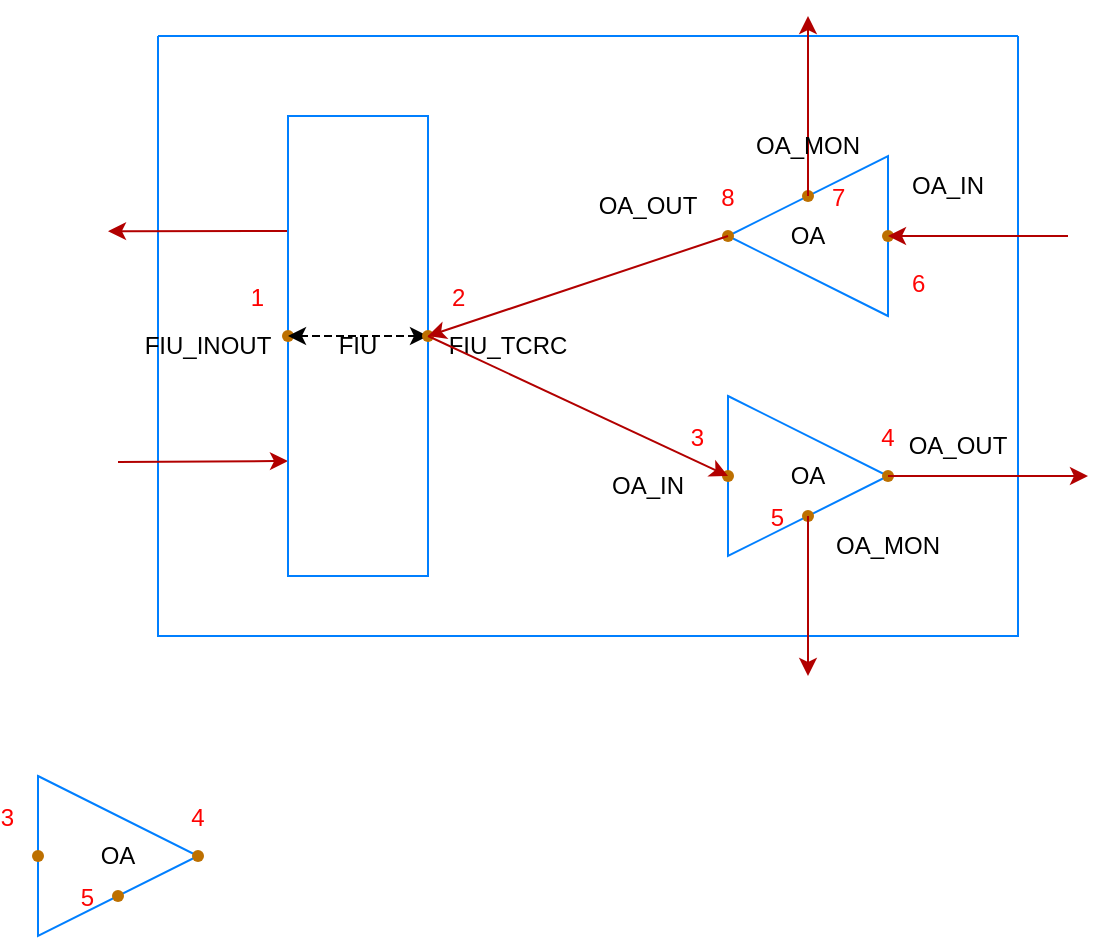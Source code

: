 <mxfile version="21.6.2" type="github" pages="3">
  <diagram id="tPAMDPHMP0_nhwsZ0Bss" name="第 4 页">
    <mxGraphModel dx="1434" dy="764" grid="1" gridSize="10" guides="1" tooltips="1" connect="1" arrows="1" fold="1" page="1" pageScale="1" pageWidth="827" pageHeight="1169" math="0" shadow="0">
      <root>
        <mxCell id="0" />
        <mxCell id="1" parent="0" />
        <mxCell id="p5XpGiOpZhLWzBTAv6Ev-1" value="" style="swimlane;strokeColor=#007FFF;startSize=0;fillColor=none;connectable=0;collapsible=0;allowArrows=0;dropTarget=1;points=[];movable=1;" parent="1" vertex="1">
          <mxGeometry x="180" y="340" width="430" height="300" as="geometry" />
        </mxCell>
        <mxCell id="cq82lBoI4w4hHCd2KjWz-14" style="edgeStyle=none;html=1;exitX=0;exitY=0.25;exitDx=0;exitDy=0;exitPerimeter=0;strokeColor=#B20000;fillColor=#e51400;" parent="p5XpGiOpZhLWzBTAv6Ev-1" source="cq82lBoI4w4hHCd2KjWz-1" edge="1">
          <mxGeometry relative="1" as="geometry">
            <mxPoint x="-25" y="97.571" as="targetPoint" />
          </mxGeometry>
        </mxCell>
        <mxCell id="cq82lBoI4w4hHCd2KjWz-15" style="edgeStyle=none;html=1;strokeColor=#B20000;entryX=0;entryY=0.75;entryDx=0;entryDy=0;entryPerimeter=0;fillColor=#e51400;" parent="p5XpGiOpZhLWzBTAv6Ev-1" target="cq82lBoI4w4hHCd2KjWz-1" edge="1">
          <mxGeometry relative="1" as="geometry">
            <mxPoint x="-20" y="213" as="sourcePoint" />
          </mxGeometry>
        </mxCell>
        <mxCell id="cq82lBoI4w4hHCd2KjWz-1" value="FIU" style="rounded=0;whiteSpace=wrap;html=1;comic=0;strokeColor=#007FFF;startSize=0;fillColor=none;points=[[0,0.25,0,0,0],[0,0.75,0,0,0],[1,0.25,0,0,0],[1,0.75,0,0,0]];container=1;dropTarget=1;collapsible=0;recursiveResize=0;expand=0;movable=1;" parent="p5XpGiOpZhLWzBTAv6Ev-1" vertex="1">
          <mxGeometry x="65" y="40" width="70" height="230" as="geometry" />
        </mxCell>
        <mxCell id="cq82lBoI4w4hHCd2KjWz-9" style="edgeStyle=none;html=1;entryX=0.741;entryY=0.513;entryDx=0;entryDy=0;entryPerimeter=0;dashed=1;" parent="cq82lBoI4w4hHCd2KjWz-1" source="cq82lBoI4w4hHCd2KjWz-2" target="cq82lBoI4w4hHCd2KjWz-4" edge="1">
          <mxGeometry relative="1" as="geometry" />
        </mxCell>
        <object label="1" FIBER_INFO="1111" id="cq82lBoI4w4hHCd2KjWz-2">
          <mxCell style="shape=waypoint;sketch=0;fillStyle=solid;size=6;pointerEvents=1;points=[];fillColor=#f0a30a;resizable=0;rotatable=0;perimeter=centerPerimeter;snapToPoint=1;comic=0;jiggle=1;strokeColor=#BD7000;startSize=0;fontColor=#ff0000;labelPosition=left;verticalLabelPosition=top;align=right;verticalAlign=bottom;" parent="cq82lBoI4w4hHCd2KjWz-1" vertex="1">
            <mxGeometry x="-10" y="100" width="20" height="20" as="geometry" />
          </mxCell>
        </object>
        <mxCell id="cq82lBoI4w4hHCd2KjWz-13" style="edgeStyle=none;html=1;entryX=0.63;entryY=0.536;entryDx=0;entryDy=0;entryPerimeter=0;dashed=1;strokeColor=default;" parent="cq82lBoI4w4hHCd2KjWz-1" source="cq82lBoI4w4hHCd2KjWz-4" target="cq82lBoI4w4hHCd2KjWz-2" edge="1">
          <mxGeometry relative="1" as="geometry" />
        </mxCell>
        <object label="2" PORT_INFO="111" id="cq82lBoI4w4hHCd2KjWz-4">
          <mxCell style="shape=waypoint;sketch=0;fillStyle=solid;size=6;pointerEvents=1;points=[];fillColor=#f0a30a;resizable=0;rotatable=0;perimeter=centerPerimeter;snapToPoint=1;comic=0;jiggle=1;strokeColor=#BD7000;startSize=0;movable=0;fontColor=#f60404;labelPosition=right;verticalLabelPosition=top;align=left;verticalAlign=bottom;" parent="cq82lBoI4w4hHCd2KjWz-1" vertex="1">
            <mxGeometry x="60.0" y="100" width="20" height="20" as="geometry" />
          </mxCell>
        </object>
        <mxCell id="cq82lBoI4w4hHCd2KjWz-19" value="FIU_INOUT" style="text;html=1;strokeColor=none;fillColor=none;align=center;verticalAlign=middle;whiteSpace=wrap;rounded=0;comic=0;jiggle=1;pointerEvents=1;startSize=0;" parent="p5XpGiOpZhLWzBTAv6Ev-1" vertex="1">
          <mxGeometry x="-5" y="140" width="60" height="30" as="geometry" />
        </mxCell>
        <mxCell id="cq82lBoI4w4hHCd2KjWz-20" value="FIU_TCRC" style="text;html=1;strokeColor=none;fillColor=none;align=center;verticalAlign=middle;whiteSpace=wrap;rounded=0;comic=0;jiggle=1;pointerEvents=1;startSize=0;" parent="p5XpGiOpZhLWzBTAv6Ev-1" vertex="1">
          <mxGeometry x="145" y="140" width="60" height="30" as="geometry" />
        </mxCell>
        <mxCell id="21-VQ66eQLeyAiBYKl7w-1" value="OA" style="triangle;whiteSpace=wrap;html=1;strokeColor=#007FFF;startSize=0;fillColor=none;movable=1;container=1;points=[[0,0.5,0,0,0],[0.5,0.25,0,0,0],[1,0.5,0,0,0]];dropTarget=1;collapsible=0;recursiveResize=0;expand=0;" parent="p5XpGiOpZhLWzBTAv6Ev-1" vertex="1">
          <mxGeometry x="285" y="180" width="80" height="80" as="geometry" />
        </mxCell>
        <object label="3" INPOWER="1111" id="21-VQ66eQLeyAiBYKl7w-2">
          <mxCell style="shape=waypoint;sketch=0;fillStyle=solid;size=6;pointerEvents=1;points=[];fillColor=#f0a30a;resizable=0;rotatable=0;perimeter=centerPerimeter;snapToPoint=1;comic=0;jiggle=1;strokeColor=#BD7000;startSize=0;fontColor=#ff0000;labelPosition=left;verticalLabelPosition=top;align=right;verticalAlign=bottom;" parent="21-VQ66eQLeyAiBYKl7w-1" vertex="1">
            <mxGeometry x="-10.0" y="30" width="20" height="20" as="geometry" />
          </mxCell>
        </object>
        <object label="4" OUTPOWER="111" id="21-VQ66eQLeyAiBYKl7w-13">
          <mxCell style="shape=waypoint;sketch=0;fillStyle=solid;size=6;pointerEvents=1;points=[];fillColor=#f0a30a;resizable=0;rotatable=0;perimeter=centerPerimeter;snapToPoint=1;comic=0;jiggle=1;strokeColor=#BD7000;startSize=0;rotation=0;overflow=visible;labelPadding=0;fontColor=#fe0101;labelPosition=center;verticalLabelPosition=top;align=center;verticalAlign=bottom;" parent="21-VQ66eQLeyAiBYKl7w-1" vertex="1">
            <mxGeometry x="70" y="30" width="20" height="20" as="geometry" />
          </mxCell>
        </object>
        <mxCell id="21-VQ66eQLeyAiBYKl7w-16" value="5" style="shape=waypoint;sketch=0;fillStyle=solid;size=6;pointerEvents=1;points=[];fillColor=#f0a30a;resizable=0;rotatable=0;perimeter=centerPerimeter;snapToPoint=1;comic=0;jiggle=1;strokeColor=#BD7000;startSize=0;labelPosition=left;verticalLabelPosition=middle;align=right;verticalAlign=middle;fontColor=#fc0303;" parent="21-VQ66eQLeyAiBYKl7w-1" vertex="1">
          <mxGeometry x="30.0" y="50" width="20" height="20" as="geometry" />
        </mxCell>
        <mxCell id="cq82lBoI4w4hHCd2KjWz-17" style="edgeStyle=none;html=1;exitX=0.719;exitY=0.581;exitDx=0;exitDy=0;exitPerimeter=0;strokeColor=#B20000;entryX=0.327;entryY=0.487;entryDx=0;entryDy=0;entryPerimeter=0;fillColor=#e51400;" parent="p5XpGiOpZhLWzBTAv6Ev-1" source="cq82lBoI4w4hHCd2KjWz-4" target="21-VQ66eQLeyAiBYKl7w-2" edge="1">
          <mxGeometry relative="1" as="geometry">
            <mxPoint x="235" y="212.429" as="targetPoint" />
          </mxGeometry>
        </mxCell>
        <mxCell id="21-VQ66eQLeyAiBYKl7w-6" value="OA" style="triangle;whiteSpace=wrap;html=1;strokeColor=#007FFF;startSize=0;fillColor=none;movable=1;container=1;points=[[0,0.5,0,0,0],[0.5,0.25,0,0,0],[1,0.5,0,0,0]];dropTarget=1;collapsible=0;recursiveResize=0;expand=0;rotation=0;direction=west;" parent="p5XpGiOpZhLWzBTAv6Ev-1" vertex="1">
          <mxGeometry x="285" y="60" width="80" height="80" as="geometry" />
        </mxCell>
        <object label="8" OUTPOWER="111" id="21-VQ66eQLeyAiBYKl7w-7">
          <mxCell style="shape=waypoint;sketch=0;fillStyle=solid;size=6;pointerEvents=1;points=[];resizable=0;rotatable=0;perimeter=centerPerimeter;snapToPoint=1;comic=0;jiggle=1;startSize=0;rotation=0;labelPosition=center;verticalLabelPosition=top;align=center;verticalAlign=bottom;fillColor=#f0a30a;strokeColor=#BD7000;fontColor=#fc0303;" parent="21-VQ66eQLeyAiBYKl7w-6" vertex="1">
            <mxGeometry x="-10" y="30" width="20" height="20" as="geometry" />
          </mxCell>
        </object>
        <object label="6" INPOWER="111" id="21-VQ66eQLeyAiBYKl7w-8">
          <mxCell style="shape=waypoint;sketch=0;fillStyle=solid;size=6;pointerEvents=1;points=[];fillColor=#f0a30a;resizable=0;rotatable=0;perimeter=centerPerimeter;snapToPoint=1;comic=0;jiggle=1;strokeColor=#BD7000;startSize=0;rotation=0;fontColor=#ff0505;labelPosition=right;verticalLabelPosition=bottom;align=left;verticalAlign=top;" parent="21-VQ66eQLeyAiBYKl7w-6" vertex="1">
            <mxGeometry x="70" y="30" width="20" height="20" as="geometry" />
          </mxCell>
        </object>
        <mxCell id="21-VQ66eQLeyAiBYKl7w-15" value="7" style="shape=waypoint;sketch=0;fillStyle=solid;size=6;pointerEvents=1;points=[];fillColor=#f0a30a;resizable=0;rotatable=0;perimeter=centerPerimeter;snapToPoint=1;comic=0;jiggle=1;strokeColor=#BD7000;startSize=0;fontColor=#ff0505;labelPosition=right;verticalLabelPosition=middle;align=left;verticalAlign=middle;" parent="21-VQ66eQLeyAiBYKl7w-6" vertex="1">
          <mxGeometry x="30.0" y="10" width="20" height="20" as="geometry" />
        </mxCell>
        <mxCell id="cq82lBoI4w4hHCd2KjWz-18" style="edgeStyle=none;html=1;exitX=0.647;exitY=0.59;exitDx=0;exitDy=0;exitPerimeter=0;strokeColor=#B20000;entryX=0.627;entryY=0.376;entryDx=0;entryDy=0;entryPerimeter=0;fillColor=#e51400;" parent="p5XpGiOpZhLWzBTAv6Ev-1" source="21-VQ66eQLeyAiBYKl7w-7" target="cq82lBoI4w4hHCd2KjWz-4" edge="1">
          <mxGeometry relative="1" as="geometry">
            <mxPoint x="235" y="97.571" as="sourcePoint" />
          </mxGeometry>
        </mxCell>
        <mxCell id="21-VQ66eQLeyAiBYKl7w-17" style="edgeStyle=none;html=1;strokeColor=#B20000;fillColor=#e51400;" parent="p5XpGiOpZhLWzBTAv6Ev-1" source="21-VQ66eQLeyAiBYKl7w-16" edge="1">
          <mxGeometry relative="1" as="geometry">
            <mxPoint x="325" y="320" as="targetPoint" />
          </mxGeometry>
        </mxCell>
        <mxCell id="21-VQ66eQLeyAiBYKl7w-18" style="edgeStyle=none;html=1;strokeColor=#B20000;fillColor=#e51400;" parent="p5XpGiOpZhLWzBTAv6Ev-1" source="21-VQ66eQLeyAiBYKl7w-15" edge="1">
          <mxGeometry relative="1" as="geometry">
            <mxPoint x="325" y="-10" as="targetPoint" />
          </mxGeometry>
        </mxCell>
        <mxCell id="21-VQ66eQLeyAiBYKl7w-19" value="OA_IN" style="text;html=1;strokeColor=none;fillColor=none;align=center;verticalAlign=middle;whiteSpace=wrap;rounded=0;comic=0;jiggle=1;pointerEvents=1;startSize=0;" parent="p5XpGiOpZhLWzBTAv6Ev-1" vertex="1">
          <mxGeometry x="215" y="210" width="60" height="30" as="geometry" />
        </mxCell>
        <mxCell id="21-VQ66eQLeyAiBYKl7w-20" value="OA_OUT" style="text;html=1;strokeColor=none;fillColor=none;align=center;verticalAlign=middle;whiteSpace=wrap;rounded=0;comic=0;jiggle=1;pointerEvents=1;startSize=0;" parent="p5XpGiOpZhLWzBTAv6Ev-1" vertex="1">
          <mxGeometry x="370" y="190" width="60" height="30" as="geometry" />
        </mxCell>
        <mxCell id="21-VQ66eQLeyAiBYKl7w-21" style="edgeStyle=none;html=1;strokeColor=#B20000;fillColor=#e51400;" parent="p5XpGiOpZhLWzBTAv6Ev-1" source="21-VQ66eQLeyAiBYKl7w-13" edge="1">
          <mxGeometry relative="1" as="geometry">
            <mxPoint x="465" y="220" as="targetPoint" />
          </mxGeometry>
        </mxCell>
        <mxCell id="21-VQ66eQLeyAiBYKl7w-22" value="OA_MON" style="text;html=1;strokeColor=none;fillColor=none;align=center;verticalAlign=middle;whiteSpace=wrap;rounded=0;comic=0;jiggle=1;pointerEvents=1;startSize=0;" parent="p5XpGiOpZhLWzBTAv6Ev-1" vertex="1">
          <mxGeometry x="335" y="240" width="60" height="30" as="geometry" />
        </mxCell>
        <mxCell id="21-VQ66eQLeyAiBYKl7w-23" style="edgeStyle=none;html=1;strokeColor=#B20000;fillColor=#e51400;" parent="p5XpGiOpZhLWzBTAv6Ev-1" target="21-VQ66eQLeyAiBYKl7w-8" edge="1">
          <mxGeometry relative="1" as="geometry">
            <mxPoint x="455" y="100" as="sourcePoint" />
          </mxGeometry>
        </mxCell>
        <mxCell id="21-VQ66eQLeyAiBYKl7w-24" value="OA_IN" style="text;html=1;strokeColor=none;fillColor=none;align=center;verticalAlign=middle;whiteSpace=wrap;rounded=0;comic=0;jiggle=1;pointerEvents=1;startSize=0;" parent="p5XpGiOpZhLWzBTAv6Ev-1" vertex="1">
          <mxGeometry x="365" y="60" width="60" height="30" as="geometry" />
        </mxCell>
        <mxCell id="21-VQ66eQLeyAiBYKl7w-25" value="OA_MON" style="text;html=1;strokeColor=none;fillColor=none;align=center;verticalAlign=middle;whiteSpace=wrap;rounded=0;comic=0;jiggle=1;pointerEvents=1;startSize=0;" parent="p5XpGiOpZhLWzBTAv6Ev-1" vertex="1">
          <mxGeometry x="295" y="40" width="60" height="30" as="geometry" />
        </mxCell>
        <mxCell id="21-VQ66eQLeyAiBYKl7w-26" value="OA_OUT" style="text;html=1;strokeColor=none;fillColor=none;align=center;verticalAlign=middle;whiteSpace=wrap;rounded=0;comic=0;jiggle=1;pointerEvents=1;startSize=0;" parent="p5XpGiOpZhLWzBTAv6Ev-1" vertex="1">
          <mxGeometry x="215" y="70" width="60" height="30" as="geometry" />
        </mxCell>
        <mxCell id="0f1aQABkDf4xgF9JN6IE-1" value="OA" style="triangle;whiteSpace=wrap;html=1;strokeColor=#007FFF;startSize=0;fillColor=none;movable=1;container=1;points=[[0,0.5,0,0,0],[0.5,0.25,0,0,0],[1,0.5,0,0,0]];dropTarget=1;collapsible=0;recursiveResize=0;expand=0;" parent="1" vertex="1">
          <mxGeometry x="120" y="710" width="80" height="80" as="geometry" />
        </mxCell>
        <object label="3" PORT_INFO="dir=&quot;RECV&quot; port_type=&quot;INNER&quot; port_name=&quot;OA_IN&quot; module_id=&quot;&quot; module_type=&quot;OA&quot;" INPOWER="power=&quot;0x7fffffff&quot; per_id=&quot;0x94&quot; power_lowth=&quot;0x7fffffff&quot; power_high=&quot;0x7fffffff&quot; support_set_perth=&quot;2&quot;" id="0f1aQABkDf4xgF9JN6IE-2">
          <mxCell style="shape=waypoint;sketch=0;fillStyle=solid;size=6;pointerEvents=1;points=[];fillColor=#f0a30a;resizable=0;rotatable=0;perimeter=centerPerimeter;snapToPoint=1;comic=0;jiggle=1;strokeColor=#BD7000;startSize=0;fontColor=#ff0000;labelPosition=left;verticalLabelPosition=top;align=right;verticalAlign=bottom;" parent="0f1aQABkDf4xgF9JN6IE-1" vertex="1">
            <mxGeometry x="-10.0" y="30" width="20" height="20" as="geometry" />
          </mxCell>
        </object>
        <object label="4" OUTPOWER="power=&quot;0x7fffffff&quot; per_id=&quot;0x95&quot; power_lowth=&quot;0x7fffffff&quot; power_high=&quot;0x7fffffff&quot; support_set_perth=&quot;0&quot;" PORT_INFO="dir=&quot;SEND&quot; port_type=&quot;INNER&quot; port_name=&quot;OA_OUT&quot; module_id=&quot;&quot; module_type=&quot;OA&quot;" id="0f1aQABkDf4xgF9JN6IE-3">
          <mxCell style="shape=waypoint;sketch=0;fillStyle=solid;size=6;pointerEvents=1;points=[];fillColor=#f0a30a;resizable=0;rotatable=0;perimeter=centerPerimeter;snapToPoint=1;comic=0;jiggle=1;strokeColor=#BD7000;startSize=0;rotation=0;overflow=visible;labelPadding=0;fontColor=#fe0101;labelPosition=center;verticalLabelPosition=top;align=center;verticalAlign=bottom;" parent="0f1aQABkDf4xgF9JN6IE-1" vertex="1">
            <mxGeometry x="70" y="30" width="20" height="20" as="geometry" />
          </mxCell>
        </object>
        <object label="5" PORT_INFO="dir=&quot;SEND&quot; port_type=&quot;INNER&quot; port_name=&quot;MON&quot; module_id=&quot;&quot; module_type=&quot;OA&quot;" id="0f1aQABkDf4xgF9JN6IE-4">
          <mxCell style="shape=waypoint;sketch=0;fillStyle=solid;size=6;pointerEvents=1;points=[];fillColor=#f0a30a;resizable=0;rotatable=0;perimeter=centerPerimeter;snapToPoint=1;comic=0;jiggle=1;strokeColor=#BD7000;startSize=0;labelPosition=left;verticalLabelPosition=middle;align=right;verticalAlign=middle;fontColor=#fc0303;" parent="0f1aQABkDf4xgF9JN6IE-1" vertex="1">
            <mxGeometry x="30.0" y="50" width="20" height="20" as="geometry" />
          </mxCell>
        </object>
      </root>
    </mxGraphModel>
  </diagram>
  <diagram id="I3iABoHdSleuy2gty6xN" name="第 2 页">
    <mxGraphModel dx="977" dy="515" grid="1" gridSize="10" guides="1" tooltips="1" connect="1" arrows="1" fold="1" page="1" pageScale="1" pageWidth="827" pageHeight="1169" math="0" shadow="0">
      <root>
        <mxCell id="0" />
        <mxCell id="1" parent="0" />
        <object label="" board_id="xxxx" BOARD_INFO="bd_type=&quot;&quot;" id="u0VGjP7MUC8WdAWRAYsZ-29">
          <mxCell style="swimlane;strokeColor=#007FFF;startSize=0;fillColor=none;connectable=0;collapsible=0;allowArrows=0;dropTarget=1;points=[];movable=1;snapToPoint=1;spacing=2;spacingLeft=0;spacingRight=0;" parent="1" vertex="1">
            <mxGeometry x="210" y="690" width="510" height="440" as="geometry" />
          </mxCell>
        </object>
        <mxCell id="jRvY192N92D3qYjVp-VE-6" value="XFIU" style="rounded=0;whiteSpace=wrap;html=1;comic=0;strokeColor=#007FFF;startSize=0;fillColor=none;points=[[0,0.25,0,0,0],[0,0.75,0,0,0],[1,0.25,0,0,0],[1,0.75,0,0,0]];container=1;dropTarget=1;collapsible=0;recursiveResize=1;expand=0;movable=1;snapToPoint=1;pointerEvents=0;spacing=2;spacingLeft=0;spacingRight=0;" parent="u0VGjP7MUC8WdAWRAYsZ-29" vertex="1">
          <mxGeometry x="140.0" y="29.996" width="230" height="60" as="geometry" />
        </mxCell>
        <mxCell id="6eqMXahTqJkUQzJnspB_-11" style="edgeStyle=orthogonalEdgeStyle;rounded=0;orthogonalLoop=1;jettySize=auto;html=1;spacing=2;spacingLeft=0;spacingRight=0;" parent="jRvY192N92D3qYjVp-VE-6" source="jRvY192N92D3qYjVp-VE-7" edge="1">
          <mxGeometry relative="1" as="geometry">
            <mxPoint x="63.997" y="-69.996" as="targetPoint" />
          </mxGeometry>
        </mxCell>
        <object label="1" PORT_INFO="dir=&quot;BOTH&quot; port_type=&quot;FRONT&quot; port_name=&quot;FIU_INOUT&quot; module_id=&quot;&quot; module_type=&quot;FIU&quot;" id="jRvY192N92D3qYjVp-VE-7">
          <mxCell style="shape=waypoint;sketch=0;fillStyle=solid;size=6;pointerEvents=1;points=[];fillColor=#f0a30a;resizable=0;rotatable=0;perimeter=centerPerimeter;snapToPoint=1;comic=0;jiggle=1;strokeColor=#BD7000;startSize=0;fontColor=#ff0000;labelPosition=left;verticalLabelPosition=top;align=right;verticalAlign=bottom;spacing=2;spacingLeft=0;spacingRight=0;" parent="jRvY192N92D3qYjVp-VE-6" vertex="1">
            <mxGeometry x="53.997" y="-9.996" width="20" height="20" as="geometry" />
          </mxCell>
        </object>
        <mxCell id="6eqMXahTqJkUQzJnspB_-12" style="edgeStyle=orthogonalEdgeStyle;rounded=0;orthogonalLoop=1;jettySize=auto;html=1;spacing=2;spacingLeft=0;spacingRight=0;" parent="jRvY192N92D3qYjVp-VE-6" target="jRvY192N92D3qYjVp-VE-8" edge="1">
          <mxGeometry relative="1" as="geometry">
            <mxPoint x="169.997" y="-69.996" as="sourcePoint" />
          </mxGeometry>
        </mxCell>
        <object label="1" PORT_INFO="dir=&quot;BOTH&quot; port_type=&quot;FRONT&quot; port_name=&quot;FIU_INOUT&quot; module_id=&quot;&quot; module_type=&quot;FIU&quot;" id="jRvY192N92D3qYjVp-VE-8">
          <mxCell style="shape=waypoint;sketch=0;fillStyle=solid;size=6;pointerEvents=1;points=[];fillColor=#f0a30a;resizable=0;rotatable=0;perimeter=centerPerimeter;snapToPoint=1;comic=0;jiggle=1;strokeColor=#BD7000;startSize=0;fontColor=#ff0000;labelPosition=right;verticalLabelPosition=top;align=left;verticalAlign=bottom;spacing=2;spacingLeft=0;spacingRight=0;" parent="jRvY192N92D3qYjVp-VE-6" vertex="1">
            <mxGeometry x="159.997" y="-9.996" width="20" height="20" as="geometry" />
          </mxCell>
        </object>
        <object label="59" PORT_INFO="dir=&quot;BOTH&quot; port_type=&quot;INNER&quot; port_name=&quot;FIU_RMTM&quot; module_id=&quot;&quot; module_type=&quot;FIU&quot;" id="jRvY192N92D3qYjVp-VE-9">
          <mxCell style="shape=waypoint;sketch=0;fillStyle=solid;size=6;pointerEvents=1;points=[];fillColor=#f0a30a;resizable=0;rotatable=0;perimeter=centerPerimeter;snapToPoint=1;comic=0;jiggle=1;strokeColor=#BD7000;startSize=0;fontColor=#ff0000;labelPosition=center;verticalLabelPosition=top;align=center;verticalAlign=bottom;spacing=2;spacingLeft=0;spacingRight=0;" parent="jRvY192N92D3qYjVp-VE-6" vertex="1">
            <mxGeometry x="-10.0" width="20" height="20" as="geometry" />
          </mxCell>
        </object>
        <object label="59" PORT_INFO="dir=&quot;BOTH&quot; port_type=&quot;INNER&quot; port_name=&quot;FIU_RMTM&quot; module_id=&quot;&quot; module_type=&quot;FIU&quot;" id="jRvY192N92D3qYjVp-VE-10">
          <mxCell style="shape=waypoint;sketch=0;fillStyle=solid;size=6;pointerEvents=1;points=[];fillColor=#f0a30a;resizable=0;rotatable=0;perimeter=centerPerimeter;snapToPoint=1;comic=0;jiggle=1;strokeColor=#BD7000;startSize=0;fontColor=#ff0000;labelPosition=center;verticalLabelPosition=bottom;align=center;verticalAlign=top;spacing=2;spacingLeft=0;spacingRight=0;" parent="jRvY192N92D3qYjVp-VE-6" vertex="1">
            <mxGeometry x="-10.0" y="40" width="20" height="20" as="geometry" />
          </mxCell>
        </object>
        <object label="60" PORT_INFO="dir=&quot;BOTH&quot; port_type=&quot;INNER&quot; port_name=&quot;FIU_RMTM&quot; module_id=&quot;&quot; module_type=&quot;FIU&quot;" id="jRvY192N92D3qYjVp-VE-11">
          <mxCell style="shape=waypoint;sketch=0;fillStyle=solid;size=6;pointerEvents=1;points=[];fillColor=#f0a30a;resizable=0;rotatable=0;perimeter=centerPerimeter;snapToPoint=1;comic=0;jiggle=1;strokeColor=#BD7000;startSize=0;fontColor=#ff0000;labelPosition=center;verticalLabelPosition=top;align=center;verticalAlign=bottom;spacing=2;spacingLeft=0;spacingRight=0;" parent="jRvY192N92D3qYjVp-VE-6" vertex="1">
            <mxGeometry x="220.004" width="20" height="20" as="geometry" />
          </mxCell>
        </object>
        <object label="60" PORT_INFO="dir=&quot;BOTH&quot; port_type=&quot;INNER&quot; port_name=&quot;FIU_RMTM&quot; module_id=&quot;&quot; module_type=&quot;FIU&quot;" id="jRvY192N92D3qYjVp-VE-12">
          <mxCell style="shape=waypoint;sketch=0;fillStyle=solid;size=6;pointerEvents=1;points=[];fillColor=#f0a30a;resizable=0;rotatable=0;perimeter=centerPerimeter;snapToPoint=1;comic=0;jiggle=1;strokeColor=#BD7000;startSize=0;fontColor=#ff0000;labelPosition=center;verticalLabelPosition=bottom;align=center;verticalAlign=top;spacing=2;spacingLeft=0;spacingRight=0;" parent="jRvY192N92D3qYjVp-VE-6" vertex="1">
            <mxGeometry x="220.004" y="40" width="20" height="20" as="geometry" />
          </mxCell>
        </object>
        <object label="58" PORT_INFO="dir=&quot;BOTH&quot; port_type=&quot;INNER&quot; port_name=&quot;FIU_RCTC&quot; module_id=&quot;&quot; module_type=&quot;FIU&quot;" id="jRvY192N92D3qYjVp-VE-13">
          <mxCell style="shape=waypoint;sketch=0;fillStyle=solid;size=6;pointerEvents=1;points=[];fillColor=#f0a30a;resizable=0;rotatable=0;perimeter=centerPerimeter;snapToPoint=1;comic=0;jiggle=1;strokeColor=#BD7000;startSize=0;fontColor=#ff0000;labelPosition=center;verticalLabelPosition=top;align=center;verticalAlign=bottom;spacing=2;spacingLeft=0;spacingRight=0;" parent="jRvY192N92D3qYjVp-VE-6" vertex="1">
            <mxGeometry x="50.0" y="50" width="20" height="20" as="geometry" />
          </mxCell>
        </object>
        <object label="58" PORT_INFO="dir=&quot;BOTH&quot; port_type=&quot;INNER&quot; port_name=&quot;FIU_RCTC&quot; module_id=&quot;&quot; module_type=&quot;FIU&quot;" id="jRvY192N92D3qYjVp-VE-14">
          <mxCell style="shape=waypoint;sketch=0;fillStyle=solid;size=6;pointerEvents=1;points=[];fillColor=#f0a30a;resizable=0;rotatable=0;perimeter=centerPerimeter;snapToPoint=1;comic=0;jiggle=1;strokeColor=#BD7000;startSize=0;fontColor=#ff0000;labelPosition=center;verticalLabelPosition=top;align=center;verticalAlign=bottom;spacing=2;spacingLeft=0;spacingRight=0;" parent="jRvY192N92D3qYjVp-VE-6" vertex="1">
            <mxGeometry x="160.0" y="50" width="20" height="20" as="geometry" />
          </mxCell>
        </object>
        <mxCell id="jRvY192N92D3qYjVp-VE-20" value="&lt;font style=&quot;font-size: 12px;&quot;&gt;OA&lt;/font&gt;" style="triangle;whiteSpace=wrap;html=1;strokeColor=#007FFF;startSize=0;fillColor=none;movable=1;container=1;points=[];dropTarget=1;collapsible=0;recursiveResize=1;expand=0;resizable=1;snapToPoint=1;rotation=-90;spacing=2;spacingLeft=0;spacingRight=0;" parent="u0VGjP7MUC8WdAWRAYsZ-29" vertex="1">
          <mxGeometry x="165" y="190" width="70" height="70" as="geometry" />
        </mxCell>
        <mxCell id="6eqMXahTqJkUQzJnspB_-15" style="edgeStyle=orthogonalEdgeStyle;rounded=0;orthogonalLoop=1;jettySize=auto;html=1;spacing=2;spacingLeft=0;spacingRight=0;" parent="jRvY192N92D3qYjVp-VE-20" source="m6xqt53ivPaGJYOfA7z7-1" edge="1">
          <mxGeometry relative="1" as="geometry">
            <mxPoint x="-205" y="35" as="targetPoint" />
          </mxGeometry>
        </mxCell>
        <object label="52" PORT_INFO="dir=&quot;SEND&quot; port_type=&quot;INNER&quot; port_name=&quot;MON&quot; module_id=&quot;&quot; module_type=&quot;OA&quot;" id="jRvY192N92D3qYjVp-VE-23">
          <mxCell style="shape=waypoint;sketch=0;fillStyle=solid;size=6;pointerEvents=1;points=[];fillColor=#f0a30a;resizable=0;rotatable=1;perimeter=centerPerimeter;snapToPoint=1;comic=0;jiggle=1;strokeColor=#BD7000;startSize=0;labelPosition=left;verticalLabelPosition=top;align=right;verticalAlign=bottom;fontColor=#fc0303;rotation=0;spacing=2;spacingLeft=0;spacingRight=0;" parent="jRvY192N92D3qYjVp-VE-20" vertex="1">
            <mxGeometry x="6.25" y="25" width="20" height="20" as="geometry" />
          </mxCell>
        </object>
        <object label="54" PORT_INFO="dir=&quot;RECV&quot; port_type=&quot;INNER&quot; port_name=&quot;OA_IN&quot; module_id=&quot;&quot; module_type=&quot;OA&quot;" INPOWER="power=&quot;0x7fffffff&quot; per_id=&quot;0x94&quot; power_lowth=&quot;0x7fffffff&quot; power_high=&quot;0x7fffffff&quot; support_set_perth=&quot;2&quot;" id="jRvY192N92D3qYjVp-VE-21">
          <mxCell style="shape=waypoint;sketch=0;fillStyle=solid;size=6;pointerEvents=1;points=[];fillColor=#f0a30a;resizable=0;rotatable=1;perimeter=centerPerimeter;snapToPoint=1;comic=0;jiggle=1;strokeColor=#BD7000;startSize=0;fontColor=#ff0000;labelPosition=right;verticalLabelPosition=bottom;align=left;verticalAlign=top;rotation=0;spacing=2;spacingLeft=0;spacingRight=0;" parent="jRvY192N92D3qYjVp-VE-20" vertex="1">
            <mxGeometry x="25" y="60" width="20" height="20" as="geometry" />
          </mxCell>
        </object>
        <object label="55" OUTPOWER="power=&quot;0x7fffffff&quot; per_id=&quot;0x95&quot; power_lowth=&quot;0x7fffffff&quot; power_high=&quot;0x7fffffff&quot; support_set_perth=&quot;0&quot;" PORT_INFO="dir=&quot;SEND&quot; port_type=&quot;INNER&quot; port_name=&quot;OA_OUT&quot; module_id=&quot;&quot; module_type=&quot;OA&quot;" id="jRvY192N92D3qYjVp-VE-22">
          <mxCell style="shape=waypoint;sketch=0;fillStyle=solid;size=6;pointerEvents=1;points=[];fillColor=#f0a30a;resizable=0;rotatable=1;perimeter=centerPerimeter;snapToPoint=1;comic=0;jiggle=1;strokeColor=#BD7000;startSize=0;rotation=0;overflow=visible;labelPadding=0;fontColor=#fe0101;labelPosition=left;verticalLabelPosition=middle;align=right;verticalAlign=middle;spacing=2;spacingLeft=0;spacingRight=0;" parent="jRvY192N92D3qYjVp-VE-20" vertex="1">
            <mxGeometry x="25" y="-10" width="20" height="20" as="geometry" />
          </mxCell>
        </object>
        <mxCell id="m6xqt53ivPaGJYOfA7z7-1" value="LS" style="rounded=0;whiteSpace=wrap;html=1;points=[];fillColor=#f0a30a;fontColor=#000000;strokeColor=#BD7000;" parent="jRvY192N92D3qYjVp-VE-20" vertex="1">
          <mxGeometry x="-86" y="25" width="30" height="20" as="geometry" />
        </mxCell>
        <mxCell id="m6xqt53ivPaGJYOfA7z7-2" value="" style="edgeStyle=orthogonalEdgeStyle;rounded=0;orthogonalLoop=1;jettySize=auto;html=1;spacing=2;spacingLeft=0;spacingRight=0;" parent="jRvY192N92D3qYjVp-VE-20" source="jRvY192N92D3qYjVp-VE-23" target="m6xqt53ivPaGJYOfA7z7-1" edge="1">
          <mxGeometry relative="1" as="geometry">
            <mxPoint y="935" as="targetPoint" />
            <mxPoint x="221" y="935" as="sourcePoint" />
          </mxGeometry>
        </mxCell>
        <mxCell id="jRvY192N92D3qYjVp-VE-29" value="&lt;font style=&quot;font-size: 12px;&quot;&gt;OA&lt;/font&gt;" style="triangle;whiteSpace=wrap;html=1;strokeColor=#007FFF;startSize=0;fillColor=none;movable=1;container=1;points=[];dropTarget=1;collapsible=0;recursiveResize=1;expand=0;resizable=1;snapToPoint=1;rotation=90;spacing=2;spacingLeft=0;spacingRight=0;" parent="u0VGjP7MUC8WdAWRAYsZ-29" vertex="1">
          <mxGeometry x="275" y="190" width="70" height="70" as="geometry" />
        </mxCell>
        <object label="64" OUTPOWER="power=&quot;0x7fffffff&quot; per_id=&quot;0x95&quot; power_lowth=&quot;0x7fffffff&quot; power_high=&quot;0x7fffffff&quot; support_set_perth=&quot;0&quot;" PORT_INFO="dir=&quot;SEND&quot; port_type=&quot;INNER&quot; port_name=&quot;OA_OUT&quot; module_id=&quot;&quot; module_type=&quot;OA&quot;" id="jRvY192N92D3qYjVp-VE-30">
          <mxCell style="shape=waypoint;sketch=0;fillStyle=solid;size=6;pointerEvents=1;points=[];fillColor=#f0a30a;resizable=0;rotatable=1;perimeter=centerPerimeter;snapToPoint=1;comic=0;jiggle=1;strokeColor=#BD7000;startSize=0;rotation=0;overflow=visible;labelPadding=0;fontColor=#fe0101;labelPosition=right;verticalLabelPosition=middle;align=left;verticalAlign=middle;spacing=2;spacingLeft=0;spacingRight=0;" parent="jRvY192N92D3qYjVp-VE-29" vertex="1">
            <mxGeometry x="25" y="60" width="20" height="20" as="geometry" />
          </mxCell>
        </object>
        <mxCell id="6eqMXahTqJkUQzJnspB_-16" style="edgeStyle=orthogonalEdgeStyle;rounded=0;orthogonalLoop=1;jettySize=auto;html=1;spacing=2;spacingLeft=0;spacingRight=0;" parent="jRvY192N92D3qYjVp-VE-29" source="m6xqt53ivPaGJYOfA7z7-3" edge="1">
          <mxGeometry relative="1" as="geometry">
            <mxPoint x="275" y="35" as="targetPoint" />
          </mxGeometry>
        </mxCell>
        <object label="51" PORT_INFO="dir=&quot;SEND&quot; port_type=&quot;INNER&quot; port_name=&quot;MON&quot; module_id=&quot;&quot; module_type=&quot;OA&quot;" id="jRvY192N92D3qYjVp-VE-31">
          <mxCell style="shape=waypoint;sketch=0;fillStyle=solid;size=6;pointerEvents=1;points=[];fillColor=#f0a30a;resizable=0;rotatable=1;perimeter=centerPerimeter;snapToPoint=1;comic=0;jiggle=1;strokeColor=#BD7000;startSize=0;labelPosition=right;verticalLabelPosition=top;align=left;verticalAlign=bottom;fontColor=#fc0303;rotation=0;spacing=2;spacingLeft=0;spacingRight=0;" parent="jRvY192N92D3qYjVp-VE-29" vertex="1">
            <mxGeometry x="44" y="25" width="20" height="20" as="geometry" />
          </mxCell>
        </object>
        <object label="65" PORT_INFO="dir=&quot;RECV&quot; port_type=&quot;INNER&quot; port_name=&quot;OA_IN&quot; module_id=&quot;&quot; module_type=&quot;OA&quot;" INPOWER="power=&quot;0x7fffffff&quot; per_id=&quot;0x94&quot; power_lowth=&quot;0x7fffffff&quot; power_high=&quot;0x7fffffff&quot; support_set_perth=&quot;2&quot;" id="jRvY192N92D3qYjVp-VE-32">
          <mxCell style="shape=waypoint;sketch=0;fillStyle=solid;size=6;pointerEvents=1;points=[];fillColor=#f0a30a;resizable=0;rotatable=1;perimeter=centerPerimeter;snapToPoint=1;comic=0;jiggle=1;strokeColor=#BD7000;startSize=0;fontColor=#ff0000;labelPosition=left;verticalLabelPosition=top;align=right;verticalAlign=bottom;rotation=0;spacing=2;spacingLeft=0;spacingRight=0;" parent="jRvY192N92D3qYjVp-VE-29" vertex="1">
            <mxGeometry x="25" y="-10" width="20" height="20" as="geometry" />
          </mxCell>
        </object>
        <mxCell id="m6xqt53ivPaGJYOfA7z7-3" value="LS" style="rounded=0;whiteSpace=wrap;html=1;points=[];fillColor=#f0a30a;fontColor=#000000;strokeColor=#BD7000;" parent="jRvY192N92D3qYjVp-VE-29" vertex="1">
          <mxGeometry x="135" y="25" width="30" height="20" as="geometry" />
        </mxCell>
        <mxCell id="m6xqt53ivPaGJYOfA7z7-4" value="" style="edgeStyle=orthogonalEdgeStyle;rounded=0;orthogonalLoop=1;jettySize=auto;html=1;spacing=2;spacingLeft=0;spacingRight=0;" parent="jRvY192N92D3qYjVp-VE-29" source="jRvY192N92D3qYjVp-VE-31" target="m6xqt53ivPaGJYOfA7z7-3" edge="1">
          <mxGeometry relative="1" as="geometry">
            <mxPoint x="590" y="935" as="targetPoint" />
            <mxPoint x="369" y="935" as="sourcePoint" />
          </mxGeometry>
        </mxCell>
        <mxCell id="jRvY192N92D3qYjVp-VE-33" value="" style="ellipse;whiteSpace=wrap;html=1;strokeColor=#007FFF;fillColor=none;points=[];snapToPoint=1;dropTarget=1;container=1;collapsible=0;expand=0;spacing=2;spacingLeft=0;spacingRight=0;" parent="u0VGjP7MUC8WdAWRAYsZ-29" vertex="1">
          <mxGeometry x="180" y="130" width="40" height="20" as="geometry" />
        </mxCell>
        <object label="57" PORT_INFO="dir=&quot;SEND&quot; port_type=&quot;INNER&quot; port_name=&quot;VAX&quot; module_id=&quot;&quot; module_type=&quot;VOA&quot;" id="jRvY192N92D3qYjVp-VE-36">
          <mxCell style="shape=waypoint;sketch=0;fillStyle=solid;size=6;pointerEvents=1;points=[];fillColor=#f0a30a;resizable=0;rotatable=0;perimeter=centerPerimeter;snapToPoint=1;comic=0;jiggle=1;strokeColor=#BD7000;startSize=0;fontColor=#ff0000;labelPosition=left;verticalLabelPosition=middle;align=right;verticalAlign=middle;spacing=2;spacingLeft=0;spacingRight=0;" parent="jRvY192N92D3qYjVp-VE-33" vertex="1">
            <mxGeometry x="10.0" y="-10" width="20" height="20" as="geometry" />
          </mxCell>
        </object>
        <mxCell id="jRvY192N92D3qYjVp-VE-34" value="" style="endArrow=classic;html=1;rounded=0;strokeColor=#007FFF;editable=0;movable=0;resizable=1;rotatable=1;deletable=1;locked=0;connectable=1;" parent="jRvY192N92D3qYjVp-VE-33" edge="1">
          <mxGeometry width="50" height="50" relative="1" as="geometry">
            <mxPoint y="30" as="sourcePoint" />
            <mxPoint x="40" y="-10" as="targetPoint" />
          </mxGeometry>
        </mxCell>
        <object label="56" PORT_INFO="dir=&quot;RECV&quot; port_type=&quot;INNER&quot; port_name=&quot;VAX&quot; module_id=&quot;&quot; module_type=&quot;VOA&quot;" id="jRvY192N92D3qYjVp-VE-35">
          <mxCell style="shape=waypoint;sketch=0;fillStyle=solid;size=6;pointerEvents=1;points=[];fillColor=#f0a30a;resizable=0;rotatable=0;perimeter=centerPerimeter;snapToPoint=1;comic=0;jiggle=1;strokeColor=#BD7000;startSize=0;fontColor=#ff0000;labelPosition=left;verticalLabelPosition=middle;align=right;verticalAlign=middle;spacing=2;spacingLeft=0;spacingRight=0;" parent="jRvY192N92D3qYjVp-VE-33" vertex="1">
            <mxGeometry x="10.0" y="10" width="20" height="20" as="geometry" />
          </mxCell>
        </object>
        <mxCell id="6eqMXahTqJkUQzJnspB_-6" style="edgeStyle=orthogonalEdgeStyle;rounded=0;orthogonalLoop=1;jettySize=auto;html=1;entryX=0.529;entryY=0.635;entryDx=0;entryDy=0;entryPerimeter=0;spacing=2;spacingLeft=0;spacingRight=0;" parent="u0VGjP7MUC8WdAWRAYsZ-29" source="jRvY192N92D3qYjVp-VE-36" target="jRvY192N92D3qYjVp-VE-13" edge="1">
          <mxGeometry relative="1" as="geometry" />
        </mxCell>
        <mxCell id="6eqMXahTqJkUQzJnspB_-10" style="edgeStyle=orthogonalEdgeStyle;rounded=0;orthogonalLoop=1;jettySize=auto;html=1;entryX=0.515;entryY=0.717;entryDx=0;entryDy=0;entryPerimeter=0;spacing=2;spacingLeft=0;spacingRight=0;" parent="u0VGjP7MUC8WdAWRAYsZ-29" source="jRvY192N92D3qYjVp-VE-22" target="jRvY192N92D3qYjVp-VE-35" edge="1">
          <mxGeometry relative="1" as="geometry" />
        </mxCell>
        <mxCell id="6eqMXahTqJkUQzJnspB_-2" value="" style="ellipse;whiteSpace=wrap;html=1;strokeColor=#007FFF;fillColor=none;points=[];snapToPoint=1;dropTarget=1;container=1;collapsible=0;expand=0;spacing=2;spacingLeft=0;spacingRight=0;" parent="u0VGjP7MUC8WdAWRAYsZ-29" vertex="1">
          <mxGeometry x="290" y="130" width="40" height="20" as="geometry" />
        </mxCell>
        <mxCell id="6eqMXahTqJkUQzJnspB_-4" value="" style="endArrow=classic;html=1;rounded=0;strokeColor=#007FFF;editable=0;movable=0;resizable=1;rotatable=1;deletable=1;locked=0;connectable=1;" parent="6eqMXahTqJkUQzJnspB_-2" edge="1">
          <mxGeometry width="50" height="50" relative="1" as="geometry">
            <mxPoint y="30" as="sourcePoint" />
            <mxPoint x="40" y="-10" as="targetPoint" />
          </mxGeometry>
        </mxCell>
        <object label="66" PORT_INFO="dir=&quot;SEND&quot; port_type=&quot;INNER&quot; port_name=&quot;VAX&quot; module_id=&quot;&quot; module_type=&quot;VOA&quot;" id="6eqMXahTqJkUQzJnspB_-3">
          <mxCell style="shape=waypoint;sketch=0;fillStyle=solid;size=6;pointerEvents=1;points=[];fillColor=#f0a30a;resizable=0;rotatable=0;perimeter=centerPerimeter;snapToPoint=1;comic=0;jiggle=1;strokeColor=#BD7000;startSize=0;fontColor=#ff0000;labelPosition=left;verticalLabelPosition=middle;align=right;verticalAlign=middle;spacing=2;spacingLeft=0;spacingRight=0;" parent="6eqMXahTqJkUQzJnspB_-2" vertex="1">
            <mxGeometry x="10.0" y="10" width="20" height="20" as="geometry" />
          </mxCell>
        </object>
        <object label="67" PORT_INFO="dir=&quot;RECV&quot; port_type=&quot;INNER&quot; port_name=&quot;VAX&quot; module_id=&quot;&quot; module_type=&quot;VOA&quot;" id="6eqMXahTqJkUQzJnspB_-5">
          <mxCell style="shape=waypoint;sketch=0;fillStyle=solid;size=6;pointerEvents=1;points=[];fillColor=#f0a30a;resizable=0;rotatable=0;perimeter=centerPerimeter;snapToPoint=1;comic=0;jiggle=1;strokeColor=#BD7000;startSize=0;fontColor=#ff0000;labelPosition=left;verticalLabelPosition=middle;align=right;verticalAlign=middle;spacing=2;spacingLeft=0;spacingRight=0;" parent="6eqMXahTqJkUQzJnspB_-2" vertex="1">
            <mxGeometry x="10.0" y="-10" width="20" height="20" as="geometry" />
          </mxCell>
        </object>
        <mxCell id="6eqMXahTqJkUQzJnspB_-14" style="edgeStyle=orthogonalEdgeStyle;rounded=0;orthogonalLoop=1;jettySize=auto;html=1;entryX=0.288;entryY=0.437;entryDx=0;entryDy=0;entryPerimeter=0;spacing=2;spacingLeft=0;spacingRight=0;" parent="u0VGjP7MUC8WdAWRAYsZ-29" source="6eqMXahTqJkUQzJnspB_-3" target="jRvY192N92D3qYjVp-VE-32" edge="1">
          <mxGeometry relative="1" as="geometry" />
        </mxCell>
        <mxCell id="6eqMXahTqJkUQzJnspB_-13" style="edgeStyle=orthogonalEdgeStyle;rounded=0;orthogonalLoop=1;jettySize=auto;html=1;entryX=0.587;entryY=0.407;entryDx=0;entryDy=0;entryPerimeter=0;spacing=2;spacingLeft=0;spacingRight=0;" parent="u0VGjP7MUC8WdAWRAYsZ-29" source="jRvY192N92D3qYjVp-VE-14" target="6eqMXahTqJkUQzJnspB_-5" edge="1">
          <mxGeometry relative="1" as="geometry" />
        </mxCell>
        <mxCell id="6eqMXahTqJkUQzJnspB_-17" value="OSC" style="rounded=0;whiteSpace=wrap;html=1;comic=0;strokeColor=#007FFF;startSize=0;fillColor=none;points=[];container=1;dropTarget=1;collapsible=0;recursiveResize=1;expand=0;movable=1;snapToPoint=1;pointerEvents=0;spacing=2;spacingLeft=0;spacingRight=0;" parent="u0VGjP7MUC8WdAWRAYsZ-29" vertex="1">
          <mxGeometry x="20" y="30" width="69" height="60" as="geometry" />
        </mxCell>
        <object label="62" PORT_INFO="dir=&quot;BOTH&quot; port_type=&quot;INNER&quot; port_name=&quot;OSC_RXTX&quot; module_id=&quot;&quot; module_type=&quot;OSC&quot;" id="6eqMXahTqJkUQzJnspB_-25">
          <mxCell style="shape=waypoint;sketch=0;fillStyle=solid;size=6;pointerEvents=1;points=[];fillColor=#f0a30a;resizable=0;rotatable=0;perimeter=centerPerimeter;snapToPoint=1;comic=0;jiggle=1;strokeColor=#BD7000;startSize=0;fontColor=#ff0000;labelPosition=center;verticalLabelPosition=bottom;align=center;verticalAlign=top;spacing=2;spacingLeft=0;spacingRight=0;" parent="6eqMXahTqJkUQzJnspB_-17" vertex="1">
            <mxGeometry x="59.001" y="40" width="20" height="20" as="geometry" />
          </mxCell>
        </object>
        <object label="62" PORT_INFO="dir=&quot;BOTH&quot; port_type=&quot;INNER&quot; port_name=&quot;OSC_RXTX&quot; module_id=&quot;&quot; module_type=&quot;OSC&quot;" id="6eqMXahTqJkUQzJnspB_-24">
          <mxCell style="shape=waypoint;sketch=0;fillStyle=solid;size=6;pointerEvents=1;points=[];fillColor=#f0a30a;resizable=0;rotatable=0;perimeter=centerPerimeter;snapToPoint=1;comic=0;jiggle=1;strokeColor=#BD7000;startSize=0;fontColor=#ff0000;labelPosition=center;verticalLabelPosition=top;align=center;verticalAlign=bottom;spacing=2;spacingLeft=0;spacingRight=0;" parent="6eqMXahTqJkUQzJnspB_-17" vertex="1">
            <mxGeometry x="59.001" width="20" height="20" as="geometry" />
          </mxCell>
        </object>
        <mxCell id="6eqMXahTqJkUQzJnspB_-31" value="OSC" style="rounded=0;whiteSpace=wrap;html=1;comic=0;strokeColor=#007FFF;startSize=0;fillColor=none;points=[];container=1;dropTarget=1;collapsible=0;recursiveResize=1;expand=0;movable=1;snapToPoint=1;pointerEvents=0;spacing=2;spacingLeft=0;spacingRight=0;" parent="u0VGjP7MUC8WdAWRAYsZ-29" vertex="1">
          <mxGeometry x="420" y="30" width="69" height="60" as="geometry" />
        </mxCell>
        <object label="61" PORT_INFO="dir=&quot;BOTH&quot; port_type=&quot;INNER&quot; port_name=&quot;OSC_RXTX&quot; module_id=&quot;&quot; module_type=&quot;OSC&quot;" id="6eqMXahTqJkUQzJnspB_-33">
          <mxCell style="shape=waypoint;sketch=0;fillStyle=solid;size=6;pointerEvents=1;points=[];fillColor=#f0a30a;resizable=0;rotatable=0;perimeter=centerPerimeter;snapToPoint=1;comic=0;jiggle=1;strokeColor=#BD7000;startSize=0;fontColor=#ff0000;labelPosition=center;verticalLabelPosition=top;align=center;verticalAlign=bottom;spacing=2;spacingLeft=0;spacingRight=0;" parent="6eqMXahTqJkUQzJnspB_-31" vertex="1">
            <mxGeometry x="-9.999" width="20" height="20" as="geometry" />
          </mxCell>
        </object>
        <object label="61" PORT_INFO="dir=&quot;BOTH&quot; port_type=&quot;INNER&quot; port_name=&quot;OSC_RXTX&quot; module_id=&quot;&quot; module_type=&quot;OSC&quot;" id="6eqMXahTqJkUQzJnspB_-32">
          <mxCell style="shape=waypoint;sketch=0;fillStyle=solid;size=6;pointerEvents=1;points=[];fillColor=#f0a30a;resizable=0;rotatable=0;perimeter=centerPerimeter;snapToPoint=1;comic=0;jiggle=1;strokeColor=#BD7000;startSize=0;fontColor=#ff0000;labelPosition=center;verticalLabelPosition=bottom;align=center;verticalAlign=top;spacing=2;spacingLeft=0;spacingRight=0;" parent="6eqMXahTqJkUQzJnspB_-31" vertex="1">
            <mxGeometry x="-9.999" y="40" width="20" height="20" as="geometry" />
          </mxCell>
        </object>
        <mxCell id="6eqMXahTqJkUQzJnspB_-34" style="edgeStyle=orthogonalEdgeStyle;rounded=0;orthogonalLoop=1;jettySize=auto;html=1;entryX=0.947;entryY=0.394;entryDx=0;entryDy=0;entryPerimeter=0;" parent="u0VGjP7MUC8WdAWRAYsZ-29" source="jRvY192N92D3qYjVp-VE-9" target="6eqMXahTqJkUQzJnspB_-24" edge="1">
          <mxGeometry relative="1" as="geometry" />
        </mxCell>
        <mxCell id="6eqMXahTqJkUQzJnspB_-35" style="edgeStyle=orthogonalEdgeStyle;rounded=0;orthogonalLoop=1;jettySize=auto;html=1;entryX=0.313;entryY=0.449;entryDx=0;entryDy=0;entryPerimeter=0;" parent="u0VGjP7MUC8WdAWRAYsZ-29" source="6eqMXahTqJkUQzJnspB_-25" target="jRvY192N92D3qYjVp-VE-10" edge="1">
          <mxGeometry relative="1" as="geometry" />
        </mxCell>
        <mxCell id="6eqMXahTqJkUQzJnspB_-36" style="edgeStyle=orthogonalEdgeStyle;rounded=0;orthogonalLoop=1;jettySize=auto;html=1;entryX=0.628;entryY=0.44;entryDx=0;entryDy=0;entryPerimeter=0;" parent="u0VGjP7MUC8WdAWRAYsZ-29" source="jRvY192N92D3qYjVp-VE-11" target="6eqMXahTqJkUQzJnspB_-33" edge="1">
          <mxGeometry relative="1" as="geometry">
            <mxPoint x="400" y="40" as="targetPoint" />
          </mxGeometry>
        </mxCell>
        <mxCell id="6eqMXahTqJkUQzJnspB_-37" style="edgeStyle=orthogonalEdgeStyle;rounded=0;orthogonalLoop=1;jettySize=auto;html=1;entryX=0.634;entryY=0.542;entryDx=0;entryDy=0;entryPerimeter=0;" parent="u0VGjP7MUC8WdAWRAYsZ-29" source="6eqMXahTqJkUQzJnspB_-32" target="jRvY192N92D3qYjVp-VE-12" edge="1">
          <mxGeometry relative="1" as="geometry" />
        </mxCell>
        <mxCell id="kbEhQt4wPOI9D4QQCHYI-1" value="WSS_MUX" style="rounded=0;whiteSpace=wrap;html=1;comic=0;strokeColor=#007FFF;startSize=0;fillColor=none;points=[[0,0.25,0,0,0],[0,0.75,0,0,0],[0.5,1,0,0,0],[1,0.25,0,0,0],[1,0.75,0,0,0]];container=1;dropTarget=1;collapsible=0;recursiveResize=1;expand=0;movable=1;snapToPoint=1;pointerEvents=0;spacing=2;spacingLeft=0;spacingRight=0;" parent="u0VGjP7MUC8WdAWRAYsZ-29" vertex="1">
          <mxGeometry x="150" y="340" width="100" height="60" as="geometry" />
        </mxCell>
        <object label="53" PORT_INFO="dir=&quot;SEND&quot; port_type=&quot;INNER&quot; port_name=&quot;ROADM_INOUT&quot; module_id=&quot;&quot; module_type=&quot;MUX&quot;" id="kbEhQt4wPOI9D4QQCHYI-2">
          <mxCell style="shape=waypoint;sketch=0;fillStyle=solid;size=6;pointerEvents=1;points=[];fillColor=#f0a30a;resizable=0;rotatable=0;perimeter=centerPerimeter;snapToPoint=1;comic=0;jiggle=1;strokeColor=#BD7000;startSize=0;fontColor=#ff0000;labelPosition=left;verticalLabelPosition=top;align=right;verticalAlign=bottom;spacing=2;spacingLeft=0;spacingRight=0;" parent="kbEhQt4wPOI9D4QQCHYI-1" vertex="1">
            <mxGeometry x="39.997" y="-10" width="20" height="20" as="geometry" />
          </mxCell>
        </object>
        <object label="" port_group="" PORT_INFO="dir=&quot;RECV&quot; port_type=&quot;INNER&quot; port_name=&quot;ROADM_AMDM&quot; module_id=&quot;&quot; module_type=&quot;MUX&quot;" id="kbEhQt4wPOI9D4QQCHYI-3">
          <mxCell style="group" parent="kbEhQt4wPOI9D4QQCHYI-1" vertex="1" connectable="0">
            <mxGeometry x="20.001" y="40" width="60" height="30" as="geometry" />
          </mxCell>
        </object>
        <mxCell id="kbEhQt4wPOI9D4QQCHYI-19" style="edgeStyle=orthogonalEdgeStyle;rounded=0;orthogonalLoop=1;jettySize=auto;html=1;" parent="kbEhQt4wPOI9D4QQCHYI-3" target="kbEhQt4wPOI9D4QQCHYI-4" edge="1">
          <mxGeometry relative="1" as="geometry">
            <mxPoint x="9.999" y="80" as="sourcePoint" />
          </mxGeometry>
        </mxCell>
        <object label="4" PORT_INFO="dir=&quot;RECV&quot; port_type=&quot;INNER&quot; port_name=&quot;ROADM_AMDM&quot; module_id=&quot;&quot; module_type=&quot;MUX&quot;" id="kbEhQt4wPOI9D4QQCHYI-4">
          <mxCell style="shape=waypoint;sketch=0;fillStyle=solid;size=6;pointerEvents=1;points=[];fillColor=#f0a30a;resizable=0;rotatable=0;perimeter=centerPerimeter;snapToPoint=1;comic=0;jiggle=1;strokeColor=#BD7000;startSize=0;fontColor=#ff0000;labelPosition=left;verticalLabelPosition=bottom;align=right;verticalAlign=top;spacing=2;spacingLeft=0;spacingRight=0;" parent="kbEhQt4wPOI9D4QQCHYI-3" vertex="1">
            <mxGeometry y="10" width="20" height="20" as="geometry" />
          </mxCell>
        </object>
        <mxCell id="kbEhQt4wPOI9D4QQCHYI-20" style="edgeStyle=orthogonalEdgeStyle;rounded=0;orthogonalLoop=1;jettySize=auto;html=1;" parent="kbEhQt4wPOI9D4QQCHYI-3" target="kbEhQt4wPOI9D4QQCHYI-5" edge="1">
          <mxGeometry relative="1" as="geometry">
            <mxPoint x="50.0" y="80" as="sourcePoint" />
          </mxGeometry>
        </mxCell>
        <object label="22" PORT_INFO="dir=&quot;RECV&quot; port_type=&quot;INNER&quot; port_name=&quot;ROADM_AMDM&quot; module_id=&quot;&quot; module_type=&quot;MUX&quot;" id="kbEhQt4wPOI9D4QQCHYI-5">
          <mxCell style="shape=waypoint;sketch=0;fillStyle=solid;size=6;pointerEvents=1;points=[];fillColor=#f0a30a;resizable=0;rotatable=0;perimeter=centerPerimeter;snapToPoint=1;comic=0;jiggle=1;strokeColor=#BD7000;startSize=0;fontColor=#ff0000;labelPosition=right;verticalLabelPosition=bottom;align=left;verticalAlign=top;spacing=2;spacingLeft=0;spacingRight=0;" parent="kbEhQt4wPOI9D4QQCHYI-3" vertex="1">
            <mxGeometry x="40" y="10" width="20" height="20" as="geometry" />
          </mxCell>
        </object>
        <mxCell id="kbEhQt4wPOI9D4QQCHYI-6" value="..." style="text;html=1;align=center;verticalAlign=middle;resizable=0;points=[];autosize=1;strokeColor=none;fillColor=none;" parent="kbEhQt4wPOI9D4QQCHYI-3" vertex="1">
          <mxGeometry x="14.999" y="5" width="30" height="30" as="geometry" />
        </mxCell>
        <mxCell id="kbEhQt4wPOI9D4QQCHYI-17" style="edgeStyle=orthogonalEdgeStyle;rounded=0;orthogonalLoop=1;jettySize=auto;html=1;entryX=0.513;entryY=0.364;entryDx=0;entryDy=0;entryPerimeter=0;" parent="u0VGjP7MUC8WdAWRAYsZ-29" source="kbEhQt4wPOI9D4QQCHYI-2" target="jRvY192N92D3qYjVp-VE-21" edge="1">
          <mxGeometry relative="1" as="geometry" />
        </mxCell>
        <mxCell id="kbEhQt4wPOI9D4QQCHYI-11" value="WSS_DEMUX" style="rounded=0;whiteSpace=wrap;html=1;comic=0;strokeColor=#007FFF;startSize=0;fillColor=none;points=[[0,0.25,0,0,0],[0,0.75,0,0,0],[0.5,1,0,0,0],[1,0.25,0,0,0],[1,0.75,0,0,0]];container=1;dropTarget=1;collapsible=0;recursiveResize=1;expand=0;movable=1;snapToPoint=1;pointerEvents=0;spacing=2;spacingLeft=0;spacingRight=0;" parent="u0VGjP7MUC8WdAWRAYsZ-29" vertex="1">
          <mxGeometry x="260" y="340" width="100" height="60" as="geometry" />
        </mxCell>
        <object label="63" PORT_INFO="dir=&quot;RECV&quot; port_type=&quot;INNER&quot; port_name=&quot;ROADM_INOUT&quot; module_id=&quot;&quot; module_type=&quot;DEMUX&quot;" id="kbEhQt4wPOI9D4QQCHYI-12">
          <mxCell style="shape=waypoint;sketch=0;fillStyle=solid;size=6;pointerEvents=1;points=[];fillColor=#f0a30a;resizable=0;rotatable=0;perimeter=centerPerimeter;snapToPoint=1;comic=0;jiggle=1;strokeColor=#BD7000;startSize=0;fontColor=#ff0000;labelPosition=left;verticalLabelPosition=top;align=right;verticalAlign=bottom;spacing=2;spacingLeft=0;spacingRight=0;" parent="kbEhQt4wPOI9D4QQCHYI-11" vertex="1">
            <mxGeometry x="40.004" y="-10" width="20" height="20" as="geometry" />
          </mxCell>
        </object>
        <object label="" port_group="" PORT_INFO="dir=&quot;SEND&quot; port_type=&quot;INNER&quot; port_name=&quot;ROADM_AMDM&quot; module_id=&quot;&quot; module_type=&quot;MUX&quot;" id="kbEhQt4wPOI9D4QQCHYI-7">
          <mxCell style="group" parent="kbEhQt4wPOI9D4QQCHYI-11" vertex="1" connectable="0">
            <mxGeometry x="20.001" y="40" width="60" height="30" as="geometry" />
          </mxCell>
        </object>
        <mxCell id="kbEhQt4wPOI9D4QQCHYI-21" style="edgeStyle=orthogonalEdgeStyle;rounded=0;orthogonalLoop=1;jettySize=auto;html=1;" parent="kbEhQt4wPOI9D4QQCHYI-7" source="kbEhQt4wPOI9D4QQCHYI-8" edge="1">
          <mxGeometry relative="1" as="geometry">
            <mxPoint x="10.0" y="80" as="targetPoint" />
          </mxGeometry>
        </mxCell>
        <object label="24" PORT_INFO="dir=&quot;RECV&quot; port_type=&quot;INNER&quot; port_name=&quot;ROADM_AMDM&quot; module_id=&quot;&quot; module_type=&quot;MUX&quot;" id="kbEhQt4wPOI9D4QQCHYI-8">
          <mxCell style="shape=waypoint;sketch=0;fillStyle=solid;size=6;pointerEvents=1;points=[];fillColor=#f0a30a;resizable=0;rotatable=0;perimeter=centerPerimeter;snapToPoint=1;comic=0;jiggle=1;strokeColor=#BD7000;startSize=0;fontColor=#ff0000;labelPosition=left;verticalLabelPosition=bottom;align=right;verticalAlign=top;spacing=2;spacingLeft=0;spacingRight=0;" parent="kbEhQt4wPOI9D4QQCHYI-7" vertex="1">
            <mxGeometry y="10" width="20" height="20" as="geometry" />
          </mxCell>
        </object>
        <mxCell id="kbEhQt4wPOI9D4QQCHYI-22" style="edgeStyle=orthogonalEdgeStyle;rounded=0;orthogonalLoop=1;jettySize=auto;html=1;" parent="kbEhQt4wPOI9D4QQCHYI-7" source="kbEhQt4wPOI9D4QQCHYI-9" edge="1">
          <mxGeometry relative="1" as="geometry">
            <mxPoint x="50.0" y="80" as="targetPoint" />
          </mxGeometry>
        </mxCell>
        <object label="42" PORT_INFO="dir=&quot;RECV&quot; port_type=&quot;INNER&quot; port_name=&quot;ROADM_AMDM&quot; module_id=&quot;&quot; module_type=&quot;MUX&quot;" id="kbEhQt4wPOI9D4QQCHYI-9">
          <mxCell style="shape=waypoint;sketch=0;fillStyle=solid;size=6;pointerEvents=1;points=[];fillColor=#f0a30a;resizable=0;rotatable=0;perimeter=centerPerimeter;snapToPoint=1;comic=0;jiggle=1;strokeColor=#BD7000;startSize=0;fontColor=#ff0000;labelPosition=right;verticalLabelPosition=bottom;align=left;verticalAlign=top;spacing=2;spacingLeft=0;spacingRight=0;" parent="kbEhQt4wPOI9D4QQCHYI-7" vertex="1">
            <mxGeometry x="40" y="10" width="20" height="20" as="geometry" />
          </mxCell>
        </object>
        <mxCell id="kbEhQt4wPOI9D4QQCHYI-10" value="..." style="text;html=1;align=center;verticalAlign=middle;resizable=0;points=[];autosize=1;strokeColor=none;fillColor=none;" parent="kbEhQt4wPOI9D4QQCHYI-7" vertex="1">
          <mxGeometry x="14.999" y="5" width="30" height="30" as="geometry" />
        </mxCell>
        <mxCell id="kbEhQt4wPOI9D4QQCHYI-18" style="edgeStyle=orthogonalEdgeStyle;rounded=0;orthogonalLoop=1;jettySize=auto;html=1;entryX=0.5;entryY=0.5;entryDx=0;entryDy=0;entryPerimeter=0;" parent="u0VGjP7MUC8WdAWRAYsZ-29" source="jRvY192N92D3qYjVp-VE-30" target="kbEhQt4wPOI9D4QQCHYI-12" edge="1">
          <mxGeometry relative="1" as="geometry" />
        </mxCell>
      </root>
    </mxGraphModel>
  </diagram>
  <diagram id="8pBjPQOXxOvxH5So6z3m" name="第 3 页">
    <mxGraphModel dx="977" dy="515" grid="1" gridSize="10" guides="1" tooltips="1" connect="1" arrows="1" fold="1" page="1" pageScale="1" pageWidth="827" pageHeight="1169" math="0" shadow="0">
      <root>
        <mxCell id="0" />
        <mxCell id="1" parent="0" />
        <mxCell id="80gAo4zthaUZvZf9qkxm-1" value="WSS_MUX" style="rounded=0;whiteSpace=wrap;html=1;comic=0;strokeColor=#007FFF;startSize=0;fillColor=none;points=[[0,0.25,0,0,0],[0,0.75,0,0,0],[0.5,1,0,0,0],[1,0.25,0,0,0],[1,0.75,0,0,0]];container=1;dropTarget=1;collapsible=0;recursiveResize=1;expand=0;movable=1;snapToPoint=1;pointerEvents=0;spacing=2;spacingLeft=0;spacingRight=0;" parent="1" vertex="1">
          <mxGeometry x="330" y="1050" width="100" height="60" as="geometry" />
        </mxCell>
        <object label="53" PORT_INFO="dir=&quot;SEND&quot; port_type=&quot;INNER&quot; port_name=&quot;ROADM_INOUT&quot; module_id=&quot;&quot; module_type=&quot;MUX&quot;" id="80gAo4zthaUZvZf9qkxm-2">
          <mxCell style="shape=waypoint;sketch=0;fillStyle=solid;size=6;pointerEvents=1;points=[];fillColor=#f0a30a;resizable=0;rotatable=0;perimeter=centerPerimeter;snapToPoint=1;comic=0;jiggle=1;strokeColor=#BD7000;startSize=0;fontColor=#ff0000;labelPosition=left;verticalLabelPosition=top;align=right;verticalAlign=bottom;spacing=2;spacingLeft=0;spacingRight=0;" parent="80gAo4zthaUZvZf9qkxm-1" vertex="1">
            <mxGeometry x="39.997" y="-10" width="20" height="20" as="geometry" />
          </mxCell>
        </object>
        <object label="" port_group="" PORT_INFO="dir=&quot;RECV&quot; port_type=&quot;INNER&quot; port_name=&quot;ROADM_AMDM&quot; module_id=&quot;&quot; module_type=&quot;MUX&quot;" id="MBOlQIjz0Esas-httl_u-1">
          <mxCell style="group" parent="80gAo4zthaUZvZf9qkxm-1" vertex="1" connectable="0">
            <mxGeometry x="20.001" y="40" width="60" height="30" as="geometry" />
          </mxCell>
        </object>
        <object label="4" PORT_INFO="dir=&quot;RECV&quot; port_type=&quot;INNER&quot; port_name=&quot;ROADM_AMDM&quot; module_id=&quot;&quot; module_type=&quot;MUX&quot;" id="MBOlQIjz0Esas-httl_u-2">
          <mxCell style="shape=waypoint;sketch=0;fillStyle=solid;size=6;pointerEvents=1;points=[];fillColor=#f0a30a;resizable=0;rotatable=0;perimeter=centerPerimeter;snapToPoint=1;comic=0;jiggle=1;strokeColor=#BD7000;startSize=0;fontColor=#ff0000;labelPosition=left;verticalLabelPosition=bottom;align=right;verticalAlign=top;spacing=2;spacingLeft=0;spacingRight=0;" parent="MBOlQIjz0Esas-httl_u-1" vertex="1">
            <mxGeometry y="10" width="20" height="20" as="geometry" />
          </mxCell>
        </object>
        <object label="22" PORT_INFO="dir=&quot;RECV&quot; port_type=&quot;INNER&quot; port_name=&quot;ROADM_AMDM&quot; module_id=&quot;&quot; module_type=&quot;MUX&quot;" id="MBOlQIjz0Esas-httl_u-3">
          <mxCell style="shape=waypoint;sketch=0;fillStyle=solid;size=6;pointerEvents=1;points=[];fillColor=#f0a30a;resizable=0;rotatable=0;perimeter=centerPerimeter;snapToPoint=1;comic=0;jiggle=1;strokeColor=#BD7000;startSize=0;fontColor=#ff0000;labelPosition=right;verticalLabelPosition=bottom;align=left;verticalAlign=top;spacing=2;spacingLeft=0;spacingRight=0;" parent="MBOlQIjz0Esas-httl_u-1" vertex="1">
            <mxGeometry x="40" y="10" width="20" height="20" as="geometry" />
          </mxCell>
        </object>
        <mxCell id="MBOlQIjz0Esas-httl_u-4" value="..." style="text;html=1;align=center;verticalAlign=middle;resizable=0;points=[];autosize=1;strokeColor=none;fillColor=none;" parent="MBOlQIjz0Esas-httl_u-1" vertex="1">
          <mxGeometry x="14.999" y="5" width="30" height="30" as="geometry" />
        </mxCell>
      </root>
    </mxGraphModel>
  </diagram>
</mxfile>
